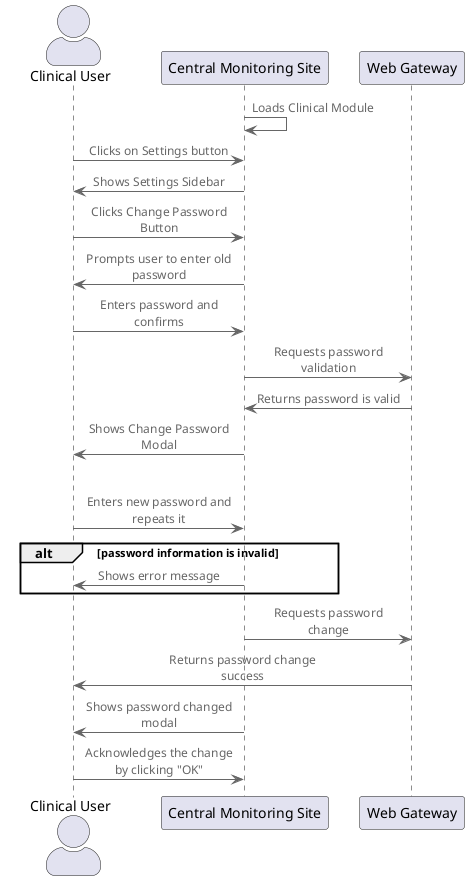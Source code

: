 @startuml Clinical Change Password
!include <C4/C4_Component>

actor       "Clinical User"  as user
participant "Central Monitoring Site" as cms
participant "Web Gateway" as web

cms -> cms : Loads Clinical Module
user -> cms : Clicks on Settings button
cms -> user : Shows Settings Sidebar
user -> cms : Clicks Change Password Button
cms -> user : Prompts user to enter old password
user -> cms : Enters password and confirms
cms -> web : Requests password validation
web -> cms : Returns password is valid
cms -> user : Shows Change Password Modal
loop while new password information has not been confirmed
user -> cms : Enters new password and repeats it
alt password information is invalid
    cms -> user : Shows error message
end
cms -> web : Requests password change
web -> user : Returns password change success
cms -> user : Shows password changed modal
user -> cms : Acknowledges the change by clicking "OK"

@enduml